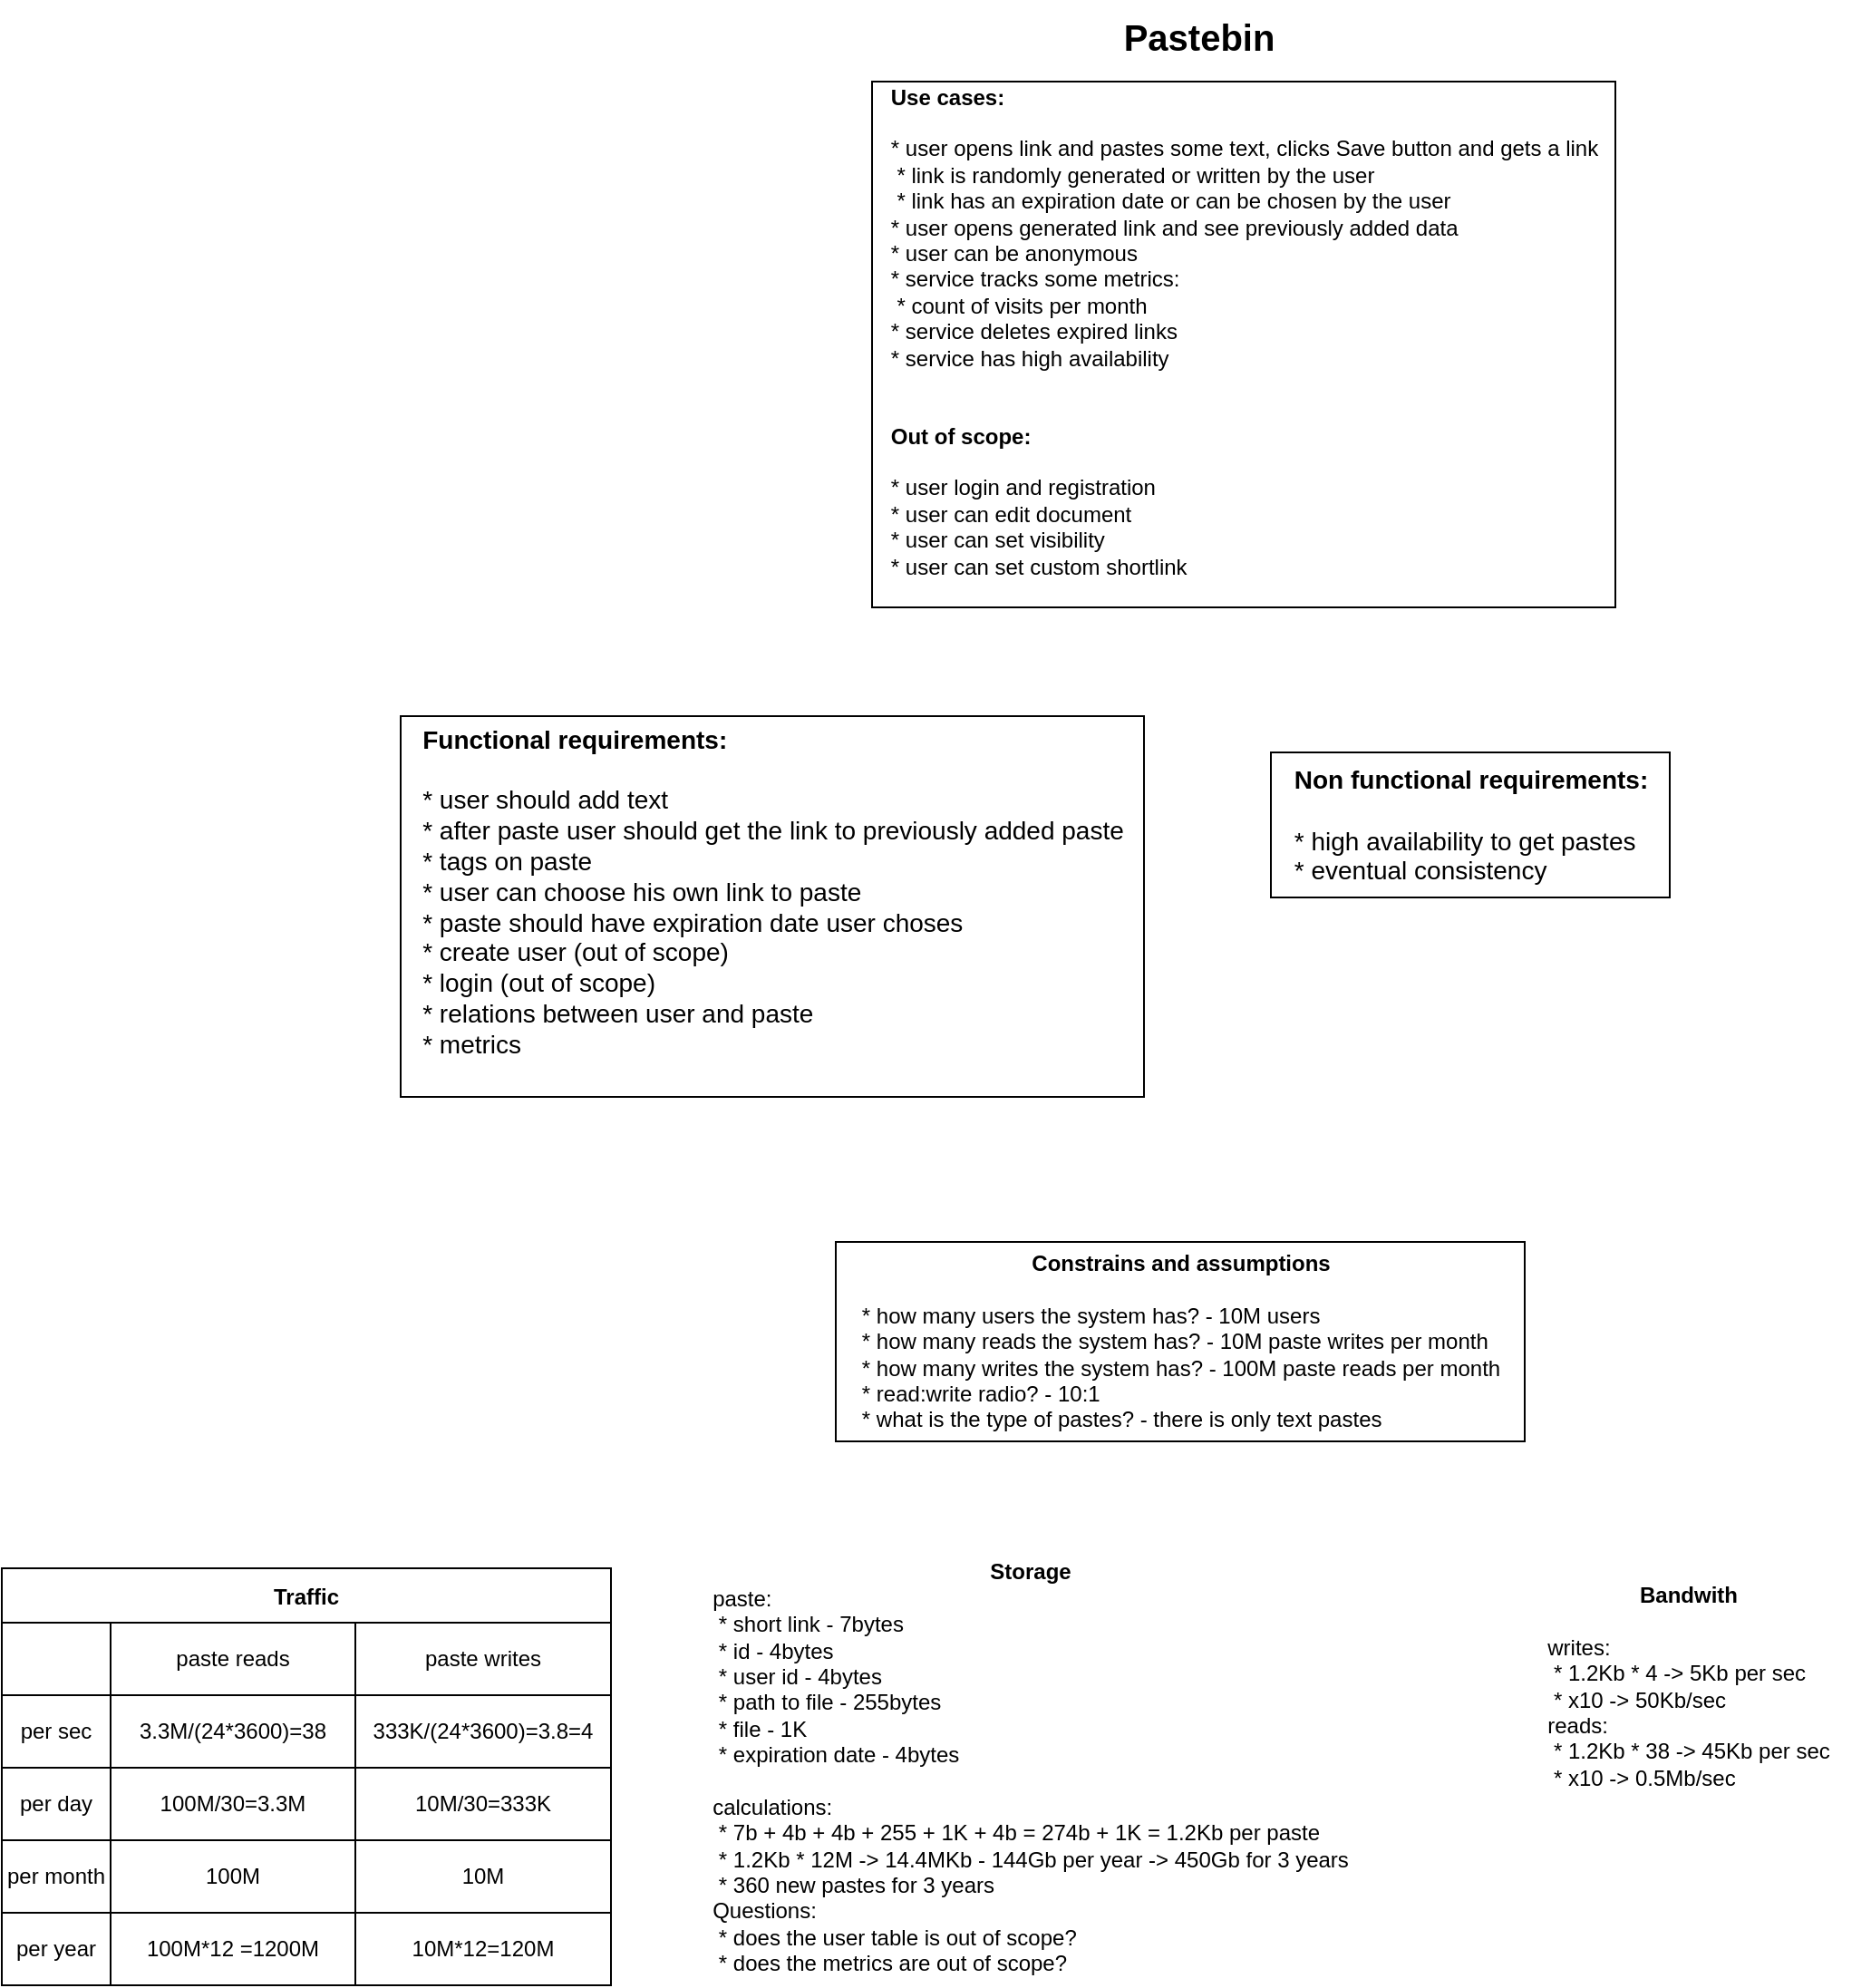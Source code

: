 <mxfile version="20.3.6" type="github">
  <diagram id="PuMi0kId-e-hUfrw8BZP" name="Страница 1">
    <mxGraphModel dx="2520" dy="1146" grid="1" gridSize="10" guides="1" tooltips="1" connect="1" arrows="1" fold="1" page="1" pageScale="1" pageWidth="827" pageHeight="1169" math="0" shadow="0">
      <root>
        <mxCell id="0" />
        <mxCell id="1" parent="0" />
        <mxCell id="pfe3GB8zZH_nZLxF0a3G-1" value="&lt;b&gt;&lt;font style=&quot;font-size: 20px;&quot;&gt;Pastebin&lt;/font&gt;&lt;/b&gt;" style="text;html=1;resizable=0;autosize=1;align=center;verticalAlign=middle;points=[];fillColor=none;strokeColor=none;rounded=0;" parent="1" vertex="1">
          <mxGeometry x="-185" y="5" width="110" height="40" as="geometry" />
        </mxCell>
        <mxCell id="pfe3GB8zZH_nZLxF0a3G-2" value="&lt;div style=&quot;text-align: left;&quot;&gt;&lt;b&gt;Functional requirements:&lt;/b&gt;&lt;/div&gt;&lt;br&gt;&lt;div style=&quot;text-align: left;&quot;&gt;* user should add text&lt;/div&gt;&lt;div style=&quot;text-align: left;&quot;&gt;* after paste user should get the link to previously added paste&lt;/div&gt;&lt;div style=&quot;text-align: left;&quot;&gt;* tags on paste&lt;/div&gt;&lt;div style=&quot;text-align: left;&quot;&gt;* user can choose his own link to paste&lt;/div&gt;&lt;div style=&quot;text-align: left;&quot;&gt;* paste should have expiration date user choses&lt;/div&gt;&lt;div style=&quot;text-align: left;&quot;&gt;* create user (out of scope)&lt;/div&gt;&lt;div style=&quot;text-align: left;&quot;&gt;* login (out of scope)&lt;/div&gt;&lt;div style=&quot;text-align: left;&quot;&gt;* relations between user and paste&lt;/div&gt;&lt;div style=&quot;text-align: left;&quot;&gt;* metrics&lt;/div&gt;&lt;div style=&quot;text-align: left;&quot;&gt;&lt;br&gt;&lt;/div&gt;" style="text;html=1;align=center;verticalAlign=middle;resizable=0;points=[];autosize=1;strokeColor=default;fillColor=default;fontSize=14;" parent="1" vertex="1">
          <mxGeometry x="-570" y="400" width="410" height="210" as="geometry" />
        </mxCell>
        <mxCell id="pfe3GB8zZH_nZLxF0a3G-3" value="&lt;div style=&quot;text-align: left;&quot;&gt;&lt;b&gt;Non functional requirements:&lt;/b&gt;&lt;/div&gt;&lt;div style=&quot;text-align: left;&quot;&gt;&lt;b&gt;&lt;br&gt;&lt;/b&gt;&lt;/div&gt;&lt;div style=&quot;text-align: left;&quot;&gt;* high availability to get pastes&lt;/div&gt;&lt;div style=&quot;text-align: left;&quot;&gt;* eventual consistency&lt;/div&gt;" style="text;html=1;align=center;verticalAlign=middle;resizable=0;points=[];autosize=1;strokeColor=default;fillColor=default;fontSize=14;" parent="1" vertex="1">
          <mxGeometry x="-90" y="420" width="220" height="80" as="geometry" />
        </mxCell>
        <mxCell id="qygxZFsqdgiUwYKes5Kv-1" value="&lt;div style=&quot;&quot;&gt;&lt;div style=&quot;&quot;&gt;&lt;div style=&quot;text-align: left;&quot;&gt;&lt;b&gt;Use cases:&lt;/b&gt;&lt;/div&gt;&lt;div style=&quot;text-align: left;&quot;&gt;&lt;br&gt;&lt;/div&gt;&lt;div style=&quot;&quot;&gt;&lt;div style=&quot;&quot;&gt;&lt;div style=&quot;text-align: left;&quot;&gt;* user opens link and pastes some text, clicks Save button and gets a link&lt;/div&gt;&lt;div style=&quot;text-align: left;&quot;&gt;&lt;span style=&quot;white-space: pre;&quot;&gt; * link is randomly generated or written by the user&lt;/span&gt;&lt;br&gt;&lt;/div&gt;&lt;div style=&quot;text-align: left;&quot;&gt;&lt;span style=&quot;white-space: pre;&quot;&gt;&lt;span style=&quot;white-space: pre;&quot;&gt; * link has an expiration date or can be &lt;/span&gt;chosen by the user&lt;/span&gt;&lt;/div&gt;&lt;div style=&quot;text-align: left;&quot;&gt;&lt;span style=&quot;white-space: pre;&quot;&gt;* user opens generated link and see previously added data&lt;/span&gt;&lt;/div&gt;&lt;div style=&quot;text-align: left;&quot;&gt;&lt;span style=&quot;white-space: pre;&quot;&gt;* user can be anonymous&lt;/span&gt; &lt;/div&gt;&lt;div style=&quot;text-align: left;&quot;&gt;&lt;span style=&quot;white-space: pre;&quot;&gt;* service tracks some metrics:&lt;/span&gt;&lt;/div&gt;&lt;div style=&quot;text-align: left;&quot;&gt;&lt;span style=&quot;white-space: pre;&quot;&gt; * count of visits per month&lt;/span&gt;&lt;br&gt;&lt;/div&gt;&lt;div style=&quot;text-align: left;&quot;&gt;&lt;span style=&quot;white-space: pre;&quot;&gt;* service deletes expired links&lt;/span&gt;&lt;/div&gt;&lt;div style=&quot;text-align: left;&quot;&gt;&lt;span style=&quot;white-space: pre;&quot;&gt;* service has high availability&lt;/span&gt;&lt;/div&gt;&lt;div style=&quot;text-align: left;&quot;&gt;&lt;span style=&quot;white-space: pre;&quot;&gt;&lt;br&gt;&lt;/span&gt;&lt;/div&gt;&lt;div style=&quot;text-align: left;&quot;&gt;&lt;span style=&quot;white-space: pre;&quot;&gt;&lt;br&gt;&lt;/span&gt;&lt;/div&gt;&lt;div style=&quot;text-align: left;&quot;&gt;&lt;span style=&quot;white-space: pre;&quot;&gt;&lt;b&gt;Out of scope:&lt;/b&gt;&lt;/span&gt;&lt;/div&gt;&lt;div style=&quot;text-align: left;&quot;&gt;&lt;span style=&quot;white-space: pre;&quot;&gt;&lt;br&gt;&lt;/span&gt;&lt;/div&gt;&lt;div style=&quot;text-align: left;&quot;&gt;&lt;span style=&quot;white-space: pre;&quot;&gt;* user login and registration&lt;/span&gt;&lt;/div&gt;&lt;div style=&quot;text-align: left;&quot;&gt;&lt;span style=&quot;white-space: pre;&quot;&gt;* user can edit document&lt;/span&gt;&lt;/div&gt;&lt;div style=&quot;text-align: left;&quot;&gt;&lt;span style=&quot;white-space: pre;&quot;&gt;* user can set visibility&lt;/span&gt;&lt;/div&gt;&lt;div style=&quot;text-align: left;&quot;&gt;&lt;span style=&quot;white-space: pre;&quot;&gt;* user can set custom shortlink&lt;/span&gt;&lt;/div&gt;&lt;div style=&quot;text-align: left;&quot;&gt;&lt;span style=&quot;white-space: pre;&quot;&gt;&lt;br&gt;&lt;/span&gt;&lt;/div&gt;&lt;/div&gt;&lt;/div&gt;&lt;/div&gt;&lt;/div&gt;" style="text;html=1;align=center;verticalAlign=middle;resizable=0;points=[];autosize=1;strokeColor=default;fillColor=default;shadow=0;sketch=0;rounded=0;glass=0;gradientColor=none;fillStyle=auto;" parent="1" vertex="1">
          <mxGeometry x="-310" y="50" width="410" height="290" as="geometry" />
        </mxCell>
        <mxCell id="qygxZFsqdgiUwYKes5Kv-2" value="&lt;b&gt;Constrains and assumptions&lt;/b&gt;&lt;br&gt;&lt;br&gt;&lt;div style=&quot;text-align: left;&quot;&gt;* how many users the system has? - 10M users&amp;nbsp;&lt;/div&gt;&lt;div style=&quot;text-align: left;&quot;&gt;* how many reads the system has? - 10M paste writes per month&lt;/div&gt;&lt;div style=&quot;text-align: left;&quot;&gt;* how many writes the system has? - 100M paste reads per month&lt;/div&gt;&lt;div style=&quot;text-align: left;&quot;&gt;* read:write radio? - 10:1&lt;/div&gt;&lt;div style=&quot;text-align: left;&quot;&gt;* what is the type of pastes? - there is only text pastes&lt;/div&gt;" style="text;html=1;align=center;verticalAlign=middle;resizable=0;points=[];autosize=1;strokeColor=default;fillColor=default;" parent="1" vertex="1">
          <mxGeometry x="-330" y="690" width="380" height="110" as="geometry" />
        </mxCell>
        <mxCell id="qygxZFsqdgiUwYKes5Kv-18" value="Traffic" style="shape=table;startSize=30;container=1;collapsible=0;childLayout=tableLayout;fontStyle=1;align=center;rounded=0;shadow=0;glass=0;sketch=0;fillStyle=auto;strokeColor=default;fillColor=default;gradientColor=none;" parent="1" vertex="1">
          <mxGeometry x="-790" y="870" width="336" height="230.0" as="geometry" />
        </mxCell>
        <mxCell id="qygxZFsqdgiUwYKes5Kv-23" value="" style="shape=tableRow;horizontal=0;startSize=0;swimlaneHead=0;swimlaneBody=0;top=0;left=0;bottom=0;right=0;collapsible=0;dropTarget=0;fillColor=none;points=[[0,0.5],[1,0.5]];portConstraint=eastwest;rounded=0;shadow=0;glass=0;sketch=0;fillStyle=auto;strokeColor=default;" parent="qygxZFsqdgiUwYKes5Kv-18" vertex="1">
          <mxGeometry y="30" width="336" height="40" as="geometry" />
        </mxCell>
        <mxCell id="qygxZFsqdgiUwYKes5Kv-31" value="" style="shape=partialRectangle;html=1;whiteSpace=wrap;connectable=0;fillColor=none;top=0;left=0;bottom=0;right=0;overflow=hidden;rounded=0;shadow=0;glass=0;sketch=0;fillStyle=auto;strokeColor=default;" parent="qygxZFsqdgiUwYKes5Kv-23" vertex="1">
          <mxGeometry width="60" height="40" as="geometry">
            <mxRectangle width="60" height="40" as="alternateBounds" />
          </mxGeometry>
        </mxCell>
        <mxCell id="qygxZFsqdgiUwYKes5Kv-24" value="paste reads" style="shape=partialRectangle;html=1;whiteSpace=wrap;connectable=0;fillColor=none;top=0;left=0;bottom=0;right=0;overflow=hidden;rounded=0;shadow=0;glass=0;sketch=0;fillStyle=auto;strokeColor=default;" parent="qygxZFsqdgiUwYKes5Kv-23" vertex="1">
          <mxGeometry x="60" width="135" height="40" as="geometry">
            <mxRectangle width="135" height="40" as="alternateBounds" />
          </mxGeometry>
        </mxCell>
        <mxCell id="qygxZFsqdgiUwYKes5Kv-25" value="paste writes" style="shape=partialRectangle;html=1;whiteSpace=wrap;connectable=0;fillColor=none;top=0;left=0;bottom=0;right=0;overflow=hidden;rounded=0;shadow=0;glass=0;sketch=0;fillStyle=auto;strokeColor=default;" parent="qygxZFsqdgiUwYKes5Kv-23" vertex="1">
          <mxGeometry x="195" width="141" height="40" as="geometry">
            <mxRectangle width="141" height="40" as="alternateBounds" />
          </mxGeometry>
        </mxCell>
        <mxCell id="qygxZFsqdgiUwYKes5Kv-19" value="" style="shape=tableRow;horizontal=0;startSize=0;swimlaneHead=0;swimlaneBody=0;top=0;left=0;bottom=0;right=0;collapsible=0;dropTarget=0;fillColor=none;points=[[0,0.5],[1,0.5]];portConstraint=eastwest;rounded=0;shadow=0;glass=0;sketch=0;fillStyle=auto;strokeColor=default;" parent="qygxZFsqdgiUwYKes5Kv-18" vertex="1">
          <mxGeometry y="70" width="336" height="40" as="geometry" />
        </mxCell>
        <mxCell id="qygxZFsqdgiUwYKes5Kv-32" value="per sec" style="shape=partialRectangle;html=1;whiteSpace=wrap;connectable=0;fillColor=none;top=0;left=0;bottom=0;right=0;overflow=hidden;rounded=0;shadow=0;glass=0;sketch=0;fillStyle=auto;strokeColor=default;" parent="qygxZFsqdgiUwYKes5Kv-19" vertex="1">
          <mxGeometry width="60" height="40" as="geometry">
            <mxRectangle width="60" height="40" as="alternateBounds" />
          </mxGeometry>
        </mxCell>
        <mxCell id="qygxZFsqdgiUwYKes5Kv-20" value="3.3M/(24*3600)=38" style="shape=partialRectangle;html=1;whiteSpace=wrap;connectable=0;fillColor=none;top=0;left=0;bottom=0;right=0;overflow=hidden;rounded=0;shadow=0;glass=0;sketch=0;fillStyle=auto;strokeColor=default;" parent="qygxZFsqdgiUwYKes5Kv-19" vertex="1">
          <mxGeometry x="60" width="135" height="40" as="geometry">
            <mxRectangle width="135" height="40" as="alternateBounds" />
          </mxGeometry>
        </mxCell>
        <mxCell id="qygxZFsqdgiUwYKes5Kv-21" value="333K/(24*3600)=3.8=4" style="shape=partialRectangle;html=1;whiteSpace=wrap;connectable=0;fillColor=none;top=0;left=0;bottom=0;right=0;overflow=hidden;rounded=0;shadow=0;glass=0;sketch=0;fillStyle=auto;strokeColor=default;" parent="qygxZFsqdgiUwYKes5Kv-19" vertex="1">
          <mxGeometry x="195" width="141" height="40" as="geometry">
            <mxRectangle width="141" height="40" as="alternateBounds" />
          </mxGeometry>
        </mxCell>
        <mxCell id="qygxZFsqdgiUwYKes5Kv-27" value="" style="shape=tableRow;horizontal=0;startSize=0;swimlaneHead=0;swimlaneBody=0;top=0;left=0;bottom=0;right=0;collapsible=0;dropTarget=0;fillColor=none;points=[[0,0.5],[1,0.5]];portConstraint=eastwest;rounded=0;shadow=0;glass=0;sketch=0;fillStyle=auto;strokeColor=default;" parent="qygxZFsqdgiUwYKes5Kv-18" vertex="1">
          <mxGeometry y="110" width="336" height="40" as="geometry" />
        </mxCell>
        <mxCell id="qygxZFsqdgiUwYKes5Kv-33" value="per day" style="shape=partialRectangle;html=1;whiteSpace=wrap;connectable=0;fillColor=none;top=0;left=0;bottom=0;right=0;overflow=hidden;rounded=0;shadow=0;glass=0;sketch=0;fillStyle=auto;strokeColor=default;" parent="qygxZFsqdgiUwYKes5Kv-27" vertex="1">
          <mxGeometry width="60" height="40" as="geometry">
            <mxRectangle width="60" height="40" as="alternateBounds" />
          </mxGeometry>
        </mxCell>
        <mxCell id="qygxZFsqdgiUwYKes5Kv-28" value="100M/30=3.3M" style="shape=partialRectangle;html=1;whiteSpace=wrap;connectable=0;fillColor=none;top=0;left=0;bottom=0;right=0;overflow=hidden;rounded=0;shadow=0;glass=0;sketch=0;fillStyle=auto;strokeColor=default;" parent="qygxZFsqdgiUwYKes5Kv-27" vertex="1">
          <mxGeometry x="60" width="135" height="40" as="geometry">
            <mxRectangle width="135" height="40" as="alternateBounds" />
          </mxGeometry>
        </mxCell>
        <mxCell id="qygxZFsqdgiUwYKes5Kv-29" value="10M/30=333K" style="shape=partialRectangle;html=1;whiteSpace=wrap;connectable=0;fillColor=none;top=0;left=0;bottom=0;right=0;overflow=hidden;rounded=0;shadow=0;glass=0;sketch=0;fillStyle=auto;strokeColor=default;" parent="qygxZFsqdgiUwYKes5Kv-27" vertex="1">
          <mxGeometry x="195" width="141" height="40" as="geometry">
            <mxRectangle width="141" height="40" as="alternateBounds" />
          </mxGeometry>
        </mxCell>
        <mxCell id="qygxZFsqdgiUwYKes5Kv-61" style="shape=tableRow;horizontal=0;startSize=0;swimlaneHead=0;swimlaneBody=0;top=0;left=0;bottom=0;right=0;collapsible=0;dropTarget=0;fillColor=none;points=[[0,0.5],[1,0.5]];portConstraint=eastwest;rounded=0;shadow=0;glass=0;sketch=0;fillStyle=auto;strokeColor=default;" parent="qygxZFsqdgiUwYKes5Kv-18" vertex="1">
          <mxGeometry y="150" width="336" height="40" as="geometry" />
        </mxCell>
        <mxCell id="qygxZFsqdgiUwYKes5Kv-62" value="per month" style="shape=partialRectangle;html=1;whiteSpace=wrap;connectable=0;fillColor=none;top=0;left=0;bottom=0;right=0;overflow=hidden;rounded=0;shadow=0;glass=0;sketch=0;fillStyle=auto;strokeColor=default;" parent="qygxZFsqdgiUwYKes5Kv-61" vertex="1">
          <mxGeometry width="60" height="40" as="geometry">
            <mxRectangle width="60" height="40" as="alternateBounds" />
          </mxGeometry>
        </mxCell>
        <mxCell id="qygxZFsqdgiUwYKes5Kv-63" value="100M" style="shape=partialRectangle;html=1;whiteSpace=wrap;connectable=0;fillColor=none;top=0;left=0;bottom=0;right=0;overflow=hidden;rounded=0;shadow=0;glass=0;sketch=0;fillStyle=auto;strokeColor=default;" parent="qygxZFsqdgiUwYKes5Kv-61" vertex="1">
          <mxGeometry x="60" width="135" height="40" as="geometry">
            <mxRectangle width="135" height="40" as="alternateBounds" />
          </mxGeometry>
        </mxCell>
        <mxCell id="qygxZFsqdgiUwYKes5Kv-64" value="10M" style="shape=partialRectangle;html=1;whiteSpace=wrap;connectable=0;fillColor=none;top=0;left=0;bottom=0;right=0;overflow=hidden;rounded=0;shadow=0;glass=0;sketch=0;fillStyle=auto;strokeColor=default;" parent="qygxZFsqdgiUwYKes5Kv-61" vertex="1">
          <mxGeometry x="195" width="141" height="40" as="geometry">
            <mxRectangle width="141" height="40" as="alternateBounds" />
          </mxGeometry>
        </mxCell>
        <mxCell id="qygxZFsqdgiUwYKes5Kv-56" style="shape=tableRow;horizontal=0;startSize=0;swimlaneHead=0;swimlaneBody=0;top=0;left=0;bottom=0;right=0;collapsible=0;dropTarget=0;fillColor=none;points=[[0,0.5],[1,0.5]];portConstraint=eastwest;rounded=0;shadow=0;glass=0;sketch=0;fillStyle=auto;strokeColor=default;" parent="qygxZFsqdgiUwYKes5Kv-18" vertex="1">
          <mxGeometry y="190" width="336" height="40" as="geometry" />
        </mxCell>
        <mxCell id="qygxZFsqdgiUwYKes5Kv-57" value="per year" style="shape=partialRectangle;html=1;whiteSpace=wrap;connectable=0;fillColor=none;top=0;left=0;bottom=0;right=0;overflow=hidden;rounded=0;shadow=0;glass=0;sketch=0;fillStyle=auto;strokeColor=default;" parent="qygxZFsqdgiUwYKes5Kv-56" vertex="1">
          <mxGeometry width="60" height="40" as="geometry">
            <mxRectangle width="60" height="40" as="alternateBounds" />
          </mxGeometry>
        </mxCell>
        <mxCell id="qygxZFsqdgiUwYKes5Kv-58" value="100M*12 =1200M" style="shape=partialRectangle;html=1;whiteSpace=wrap;connectable=0;fillColor=none;top=0;left=0;bottom=0;right=0;overflow=hidden;rounded=0;shadow=0;glass=0;sketch=0;fillStyle=auto;strokeColor=default;" parent="qygxZFsqdgiUwYKes5Kv-56" vertex="1">
          <mxGeometry x="60" width="135" height="40" as="geometry">
            <mxRectangle width="135" height="40" as="alternateBounds" />
          </mxGeometry>
        </mxCell>
        <mxCell id="qygxZFsqdgiUwYKes5Kv-59" value="10M*12=120M" style="shape=partialRectangle;html=1;whiteSpace=wrap;connectable=0;fillColor=none;top=0;left=0;bottom=0;right=0;overflow=hidden;rounded=0;shadow=0;glass=0;sketch=0;fillStyle=auto;strokeColor=default;" parent="qygxZFsqdgiUwYKes5Kv-56" vertex="1">
          <mxGeometry x="195" width="141" height="40" as="geometry">
            <mxRectangle width="141" height="40" as="alternateBounds" />
          </mxGeometry>
        </mxCell>
        <mxCell id="MaZiv5EfzWluJ8ZrnVki-2" value="&lt;b&gt;Storage&lt;/b&gt;&lt;br&gt;&lt;div style=&quot;text-align: left;&quot;&gt;paste:&lt;/div&gt;&lt;div style=&quot;text-align: left;&quot;&gt;&lt;span style=&quot;white-space: pre;&quot;&gt;	* short link - 7bytes&lt;/span&gt;&lt;br&gt;&lt;/div&gt;&lt;div style=&quot;text-align: left;&quot;&gt;&lt;span style=&quot;white-space: pre;&quot;&gt;&lt;span style=&quot;white-space: pre;&quot;&gt;	* id - 4bytes&lt;/span&gt;&lt;br&gt;&lt;/span&gt;&lt;/div&gt;&lt;div style=&quot;text-align: left;&quot;&gt;&lt;span style=&quot;white-space: pre;&quot;&gt;&lt;span style=&quot;white-space: pre;&quot;&gt;&lt;span style=&quot;white-space: pre;&quot;&gt;	* user id - 4bytes&lt;/span&gt;&lt;br&gt;&lt;/span&gt;&lt;/span&gt;&lt;/div&gt;&lt;div style=&quot;text-align: left;&quot;&gt;&lt;span style=&quot;white-space: pre;&quot;&gt;&lt;span style=&quot;white-space: pre;&quot;&gt;&lt;span style=&quot;white-space: pre;&quot;&gt;&lt;span style=&quot;white-space: pre;&quot;&gt;	* path to file - 255bytes&lt;/span&gt;&lt;br&gt;&lt;/span&gt;&lt;/span&gt;&lt;/span&gt;&lt;/div&gt;&lt;div style=&quot;text-align: left;&quot;&gt;&lt;span style=&quot;white-space: pre;&quot;&gt;&lt;span style=&quot;white-space: pre;&quot;&gt;&lt;span style=&quot;white-space: pre;&quot;&gt;&lt;span style=&quot;white-space: pre;&quot;&gt;&lt;span style=&quot;white-space: pre;&quot;&gt;	* file - 1K&lt;/span&gt;&lt;br&gt;&lt;/span&gt;&lt;/span&gt;&lt;/span&gt;&lt;/span&gt;&lt;/div&gt;&lt;div style=&quot;text-align: left;&quot;&gt;&lt;span style=&quot;white-space: pre;&quot;&gt;&lt;span style=&quot;white-space: pre;&quot;&gt;&lt;span style=&quot;white-space: pre;&quot;&gt;&lt;span style=&quot;white-space: pre;&quot;&gt;&lt;span style=&quot;white-space: pre;&quot;&gt;&lt;span style=&quot;white-space: pre;&quot;&gt;&lt;span style=&quot;white-space: pre;&quot;&gt;	&lt;/span&gt;* expiration date - 4bytes&lt;/span&gt;&lt;br&gt;&lt;/span&gt;&lt;/span&gt;&lt;/span&gt;&lt;/span&gt;&lt;/span&gt;&lt;/div&gt;&lt;div style=&quot;text-align: left;&quot;&gt;&lt;span style=&quot;white-space: pre;&quot;&gt;&lt;span style=&quot;white-space: pre;&quot;&gt;&lt;span style=&quot;white-space: pre;&quot;&gt;&lt;span style=&quot;white-space: pre;&quot;&gt;&lt;span style=&quot;white-space: pre;&quot;&gt;&lt;span style=&quot;white-space: pre;&quot;&gt;&lt;br&gt;&lt;/span&gt;&lt;/span&gt;&lt;/span&gt;&lt;/span&gt;&lt;/span&gt;&lt;/span&gt;&lt;/div&gt;&lt;div style=&quot;text-align: left;&quot;&gt;&lt;span style=&quot;white-space: pre;&quot;&gt;calculations:&amp;nbsp;&lt;/span&gt;&lt;/div&gt;&lt;div style=&quot;text-align: left;&quot;&gt;&lt;span style=&quot;white-space: pre;&quot;&gt;&lt;span style=&quot;white-space: pre;&quot;&gt;	* &lt;/span&gt;7b + 4b + 4b + 255 + 1K + 4b = 274b + 1K = 1.2Kb per paste&lt;/span&gt;&lt;/div&gt;&lt;div style=&quot;text-align: left;&quot;&gt;&lt;span style=&quot;white-space: pre;&quot;&gt;	* 1.2Kb * 12M -&amp;gt; 14.4MKb - 144Gb per year -&amp;gt; 450Gb for 3 years&lt;/span&gt;&lt;/div&gt;&lt;div style=&quot;text-align: left;&quot;&gt;&lt;span style=&quot;white-space: pre;&quot;&gt;&lt;span style=&quot;white-space: pre;&quot;&gt;	* 360 new pastes for 3 years&lt;/span&gt;&lt;/span&gt;&lt;/div&gt;&lt;div style=&quot;text-align: left;&quot;&gt;&lt;span style=&quot;white-space: pre;&quot;&gt;&lt;span style=&quot;white-space: pre;&quot;&gt;&lt;span style=&quot;white-space: pre;&quot;&gt;&lt;span style=&quot;white-space: pre;&quot;&gt;&lt;span style=&quot;white-space: pre;&quot;&gt;&lt;span style=&quot;white-space: pre;&quot;&gt;Questions:&lt;/span&gt;&lt;/span&gt;&lt;/span&gt;&lt;/span&gt;&lt;/span&gt;&lt;/span&gt;&lt;/div&gt;&lt;div style=&quot;text-align: left;&quot;&gt;&lt;span style=&quot;white-space: pre;&quot;&gt;&lt;span style=&quot;white-space: pre;&quot;&gt;&lt;span style=&quot;white-space: pre;&quot;&gt;&lt;span style=&quot;white-space: pre;&quot;&gt;&lt;span style=&quot;white-space: pre;&quot;&gt;&lt;span style=&quot;white-space: pre;&quot;&gt;&lt;span style=&quot;white-space: pre;&quot;&gt;	* &lt;/span&gt;does the user table is out of scope?&lt;/span&gt;&lt;/span&gt;&lt;/span&gt;&lt;/span&gt;&lt;/span&gt;&lt;/span&gt;&lt;/div&gt;&lt;div style=&quot;text-align: left;&quot;&gt;&lt;span style=&quot;white-space: pre;&quot;&gt;	* does the metrics are out of scope?&lt;/span&gt;&lt;br&gt;&lt;/div&gt;" style="text;html=1;align=center;verticalAlign=middle;resizable=0;points=[];autosize=1;strokeColor=none;fillColor=none;" vertex="1" parent="1">
          <mxGeometry x="-423" y="860" width="400" height="240" as="geometry" />
        </mxCell>
        <mxCell id="MaZiv5EfzWluJ8ZrnVki-3" value="&lt;b&gt;Bandwith&lt;/b&gt;&lt;br&gt;&lt;div style=&quot;text-align: left;&quot;&gt;&lt;br&gt;&lt;/div&gt;&lt;div style=&quot;text-align: left;&quot;&gt;writes:&lt;/div&gt;&lt;div style=&quot;text-align: left;&quot;&gt;&lt;span style=&quot;white-space: pre;&quot;&gt;	* 1.2Kb * 4 -&amp;gt; 5Kb per sec&lt;/span&gt;&lt;br&gt;&lt;/div&gt;&lt;div style=&quot;text-align: left;&quot;&gt;&lt;span style=&quot;white-space: pre;&quot;&gt;&lt;span style=&quot;white-space: pre;&quot;&gt;	* x10 -&amp;gt; 50Kb/sec&lt;/span&gt;&lt;br&gt;&lt;/span&gt;&lt;/div&gt;&lt;div style=&quot;text-align: left;&quot;&gt;reads:&lt;/div&gt;&lt;div style=&quot;text-align: left;&quot;&gt;&lt;span style=&quot;white-space: pre;&quot;&gt;	* 1.2Kb * 38 -&amp;gt; 45Kb per sec&lt;/span&gt;&lt;br&gt;&lt;/div&gt;&lt;div style=&quot;text-align: left;&quot;&gt;&lt;span style=&quot;white-space: pre;&quot;&gt;&lt;span style=&quot;white-space: pre;&quot;&gt;	* x10 -&amp;gt; 0.5Mb/sec&lt;/span&gt;&lt;br&gt;&lt;/span&gt;&lt;/div&gt;" style="text;html=1;align=center;verticalAlign=middle;resizable=0;points=[];autosize=1;strokeColor=none;fillColor=none;" vertex="1" parent="1">
          <mxGeometry x="40" y="870" width="200" height="130" as="geometry" />
        </mxCell>
      </root>
    </mxGraphModel>
  </diagram>
</mxfile>
